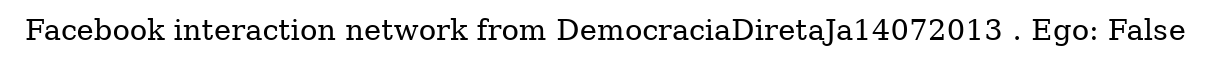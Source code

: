 digraph  {
	graph [label="Facebook interaction network from DemocraciaDiretaJa14072013 . Ego: False"];
}
